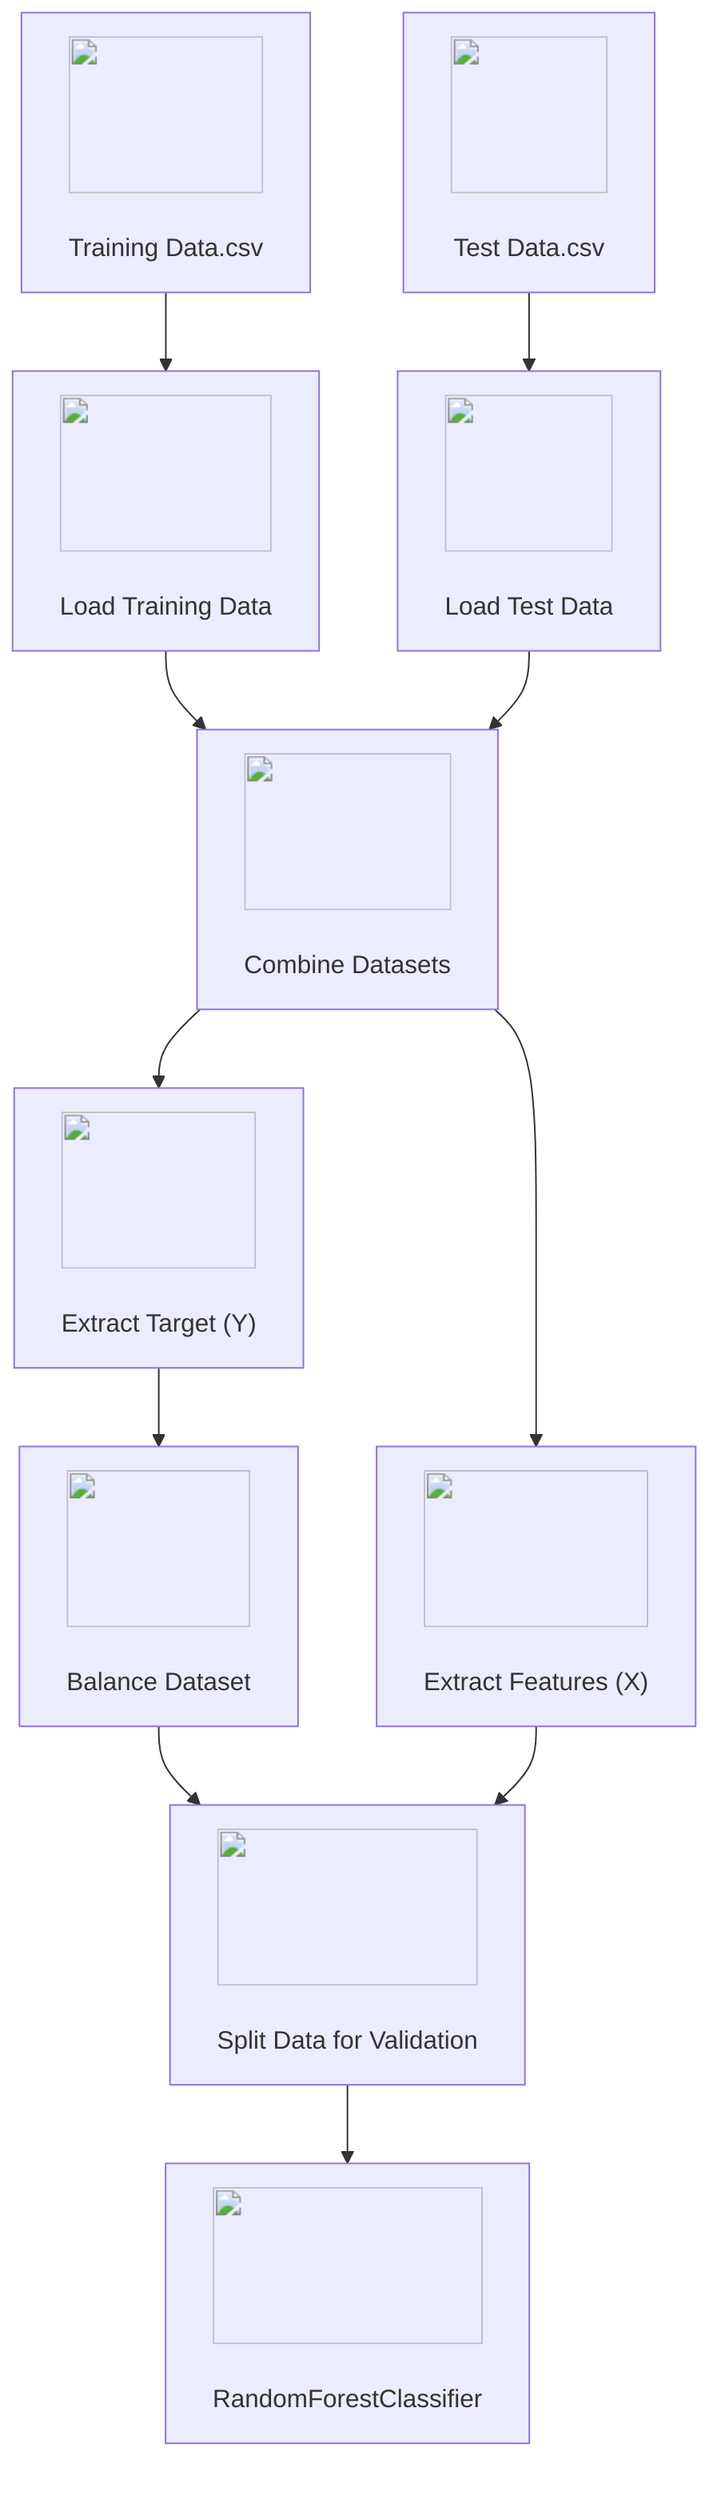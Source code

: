%% This Mermaid file describes the workflow in the Jupyter Notebook 16094539
flowchart TD
    %% Define data source nodes
    src1["<img src='icons/file.svg' width=100 height=100/> <br/> Training Data.csv"]
    src2["<img src='icons/file.svg' width=100 height=100/> <br/> Test Data.csv"]
    
    %% Define data processing nodes
    node1["<img src='icons/table.svg' width=100 height=100/> <br/> Load Training Data"]
    node2["<img src='icons/table.svg' width=100 height=100/> <br/> Load Test Data"]
    node3["<img src='icons/column_split.svg' width=100 height=100/> <br/> Combine Datasets"]
    node4["<img src='icons/column_split.svg' width=100 height=100/> <br/> Extract Features (X)"]
    node5["<img src='icons/column_split.svg' width=100 height=100/> <br/> Extract Target (Y)"]
    node6["<img src='icons/row_split.svg' width=100 height=100/> <br/> Balance Dataset"]
    node7["<img src='icons/row_split.svg' width=100 height=100/> <br/> Split Data for Validation"]
    
    %% Define ML model node
    model1["<img src='icons/brain.svg' width=100 height=100/> <br/> RandomForestClassifier"]
    
    %% Connect data sources to processing steps
    src1 --> node1
    src2 --> node2
    
    %% Connect processing steps
    node1 --> node3
    node2 --> node3
    node3 --> node4
    node3 --> node5
    
    %% Connect to balancing and splitting
    node5 --> node6
    node6 --> node7
    node4 --> node7
    
    %% Connect to model training
    node7 --> model1